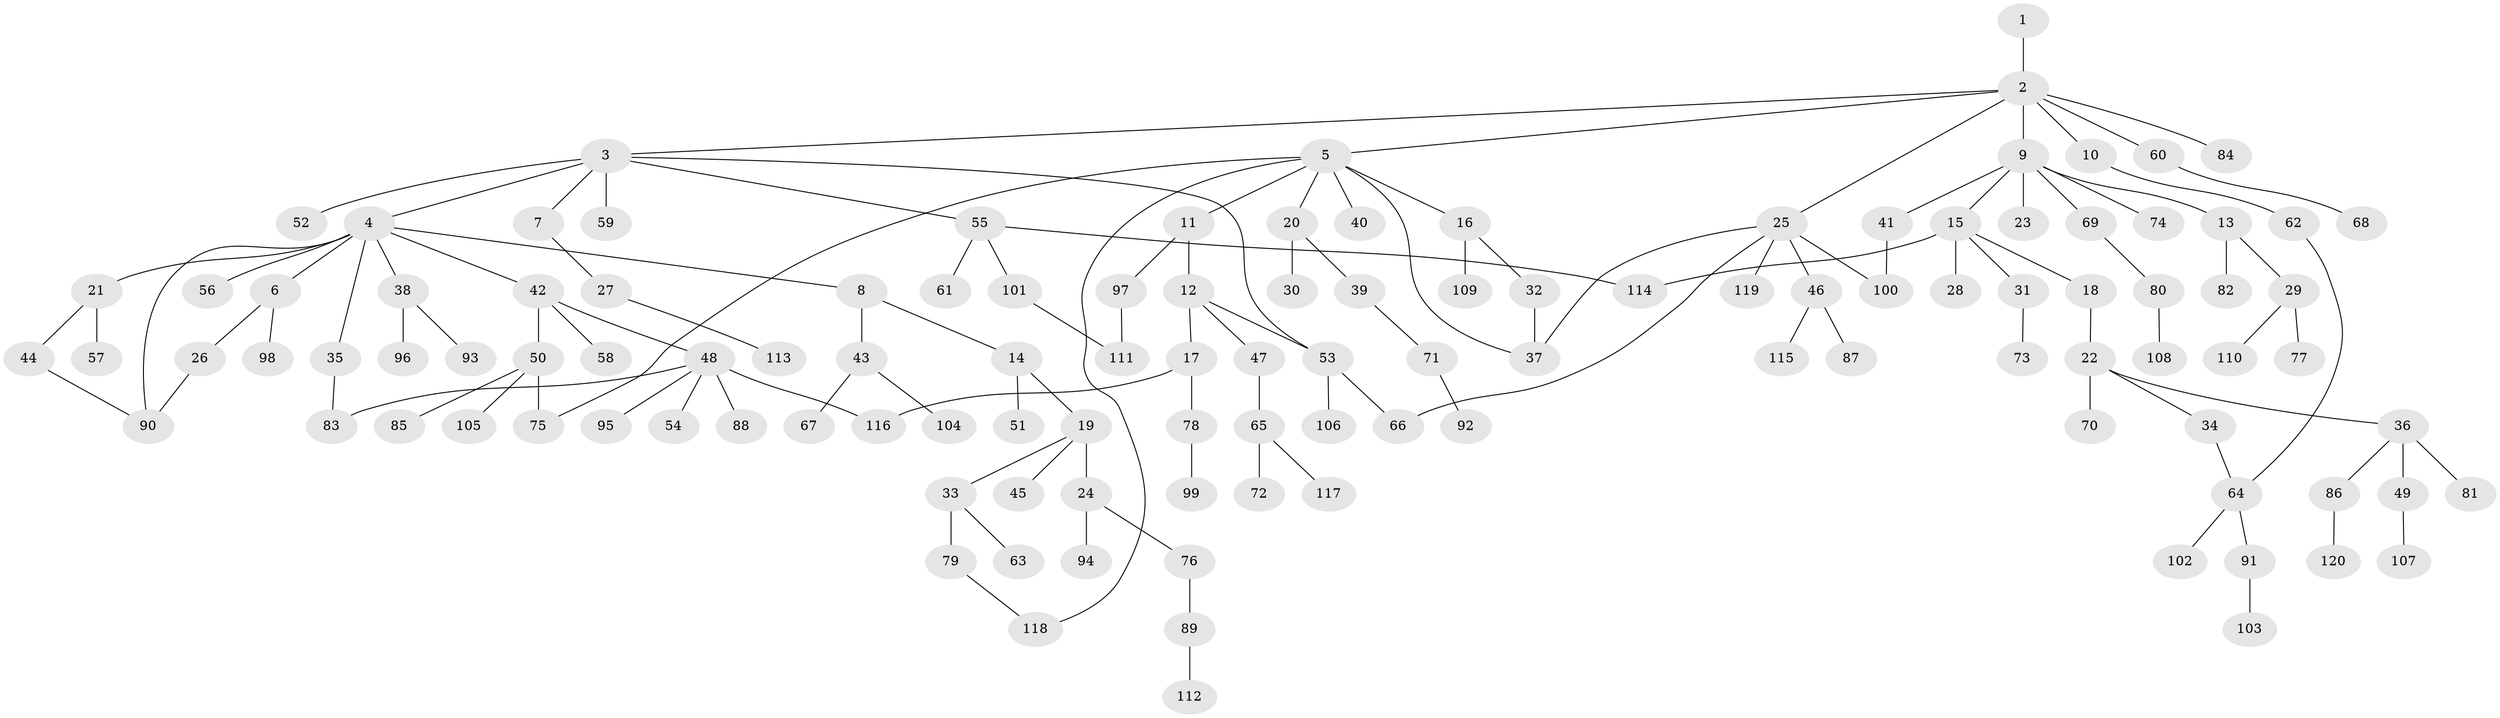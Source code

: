 // coarse degree distribution, {1: 0.43209876543209874, 13: 0.012345679012345678, 10: 0.012345679012345678, 9: 0.012345679012345678, 2: 0.2962962962962963, 4: 0.04938271604938271, 6: 0.024691358024691357, 5: 0.037037037037037035, 3: 0.12345679012345678}
// Generated by graph-tools (version 1.1) at 2025/41/03/06/25 10:41:29]
// undirected, 120 vertices, 133 edges
graph export_dot {
graph [start="1"]
  node [color=gray90,style=filled];
  1;
  2;
  3;
  4;
  5;
  6;
  7;
  8;
  9;
  10;
  11;
  12;
  13;
  14;
  15;
  16;
  17;
  18;
  19;
  20;
  21;
  22;
  23;
  24;
  25;
  26;
  27;
  28;
  29;
  30;
  31;
  32;
  33;
  34;
  35;
  36;
  37;
  38;
  39;
  40;
  41;
  42;
  43;
  44;
  45;
  46;
  47;
  48;
  49;
  50;
  51;
  52;
  53;
  54;
  55;
  56;
  57;
  58;
  59;
  60;
  61;
  62;
  63;
  64;
  65;
  66;
  67;
  68;
  69;
  70;
  71;
  72;
  73;
  74;
  75;
  76;
  77;
  78;
  79;
  80;
  81;
  82;
  83;
  84;
  85;
  86;
  87;
  88;
  89;
  90;
  91;
  92;
  93;
  94;
  95;
  96;
  97;
  98;
  99;
  100;
  101;
  102;
  103;
  104;
  105;
  106;
  107;
  108;
  109;
  110;
  111;
  112;
  113;
  114;
  115;
  116;
  117;
  118;
  119;
  120;
  1 -- 2;
  2 -- 3;
  2 -- 5;
  2 -- 9;
  2 -- 10;
  2 -- 25;
  2 -- 60;
  2 -- 84;
  3 -- 4;
  3 -- 7;
  3 -- 52;
  3 -- 53;
  3 -- 55;
  3 -- 59;
  4 -- 6;
  4 -- 8;
  4 -- 21;
  4 -- 35;
  4 -- 38;
  4 -- 42;
  4 -- 56;
  4 -- 90;
  5 -- 11;
  5 -- 16;
  5 -- 20;
  5 -- 37;
  5 -- 40;
  5 -- 75;
  5 -- 118;
  6 -- 26;
  6 -- 98;
  7 -- 27;
  8 -- 14;
  8 -- 43;
  9 -- 13;
  9 -- 15;
  9 -- 23;
  9 -- 41;
  9 -- 69;
  9 -- 74;
  10 -- 62;
  11 -- 12;
  11 -- 97;
  12 -- 17;
  12 -- 47;
  12 -- 53;
  13 -- 29;
  13 -- 82;
  14 -- 19;
  14 -- 51;
  15 -- 18;
  15 -- 28;
  15 -- 31;
  15 -- 114;
  16 -- 32;
  16 -- 109;
  17 -- 78;
  17 -- 116;
  18 -- 22;
  19 -- 24;
  19 -- 33;
  19 -- 45;
  20 -- 30;
  20 -- 39;
  21 -- 44;
  21 -- 57;
  22 -- 34;
  22 -- 36;
  22 -- 70;
  24 -- 76;
  24 -- 94;
  25 -- 46;
  25 -- 66;
  25 -- 119;
  25 -- 100;
  25 -- 37;
  26 -- 90;
  27 -- 113;
  29 -- 77;
  29 -- 110;
  31 -- 73;
  32 -- 37;
  33 -- 63;
  33 -- 79;
  34 -- 64;
  35 -- 83;
  36 -- 49;
  36 -- 81;
  36 -- 86;
  38 -- 93;
  38 -- 96;
  39 -- 71;
  41 -- 100;
  42 -- 48;
  42 -- 50;
  42 -- 58;
  43 -- 67;
  43 -- 104;
  44 -- 90;
  46 -- 87;
  46 -- 115;
  47 -- 65;
  48 -- 54;
  48 -- 83;
  48 -- 88;
  48 -- 95;
  48 -- 116;
  49 -- 107;
  50 -- 85;
  50 -- 105;
  50 -- 75;
  53 -- 106;
  53 -- 66;
  55 -- 61;
  55 -- 101;
  55 -- 114;
  60 -- 68;
  62 -- 64;
  64 -- 91;
  64 -- 102;
  65 -- 72;
  65 -- 117;
  69 -- 80;
  71 -- 92;
  76 -- 89;
  78 -- 99;
  79 -- 118;
  80 -- 108;
  86 -- 120;
  89 -- 112;
  91 -- 103;
  97 -- 111;
  101 -- 111;
}
